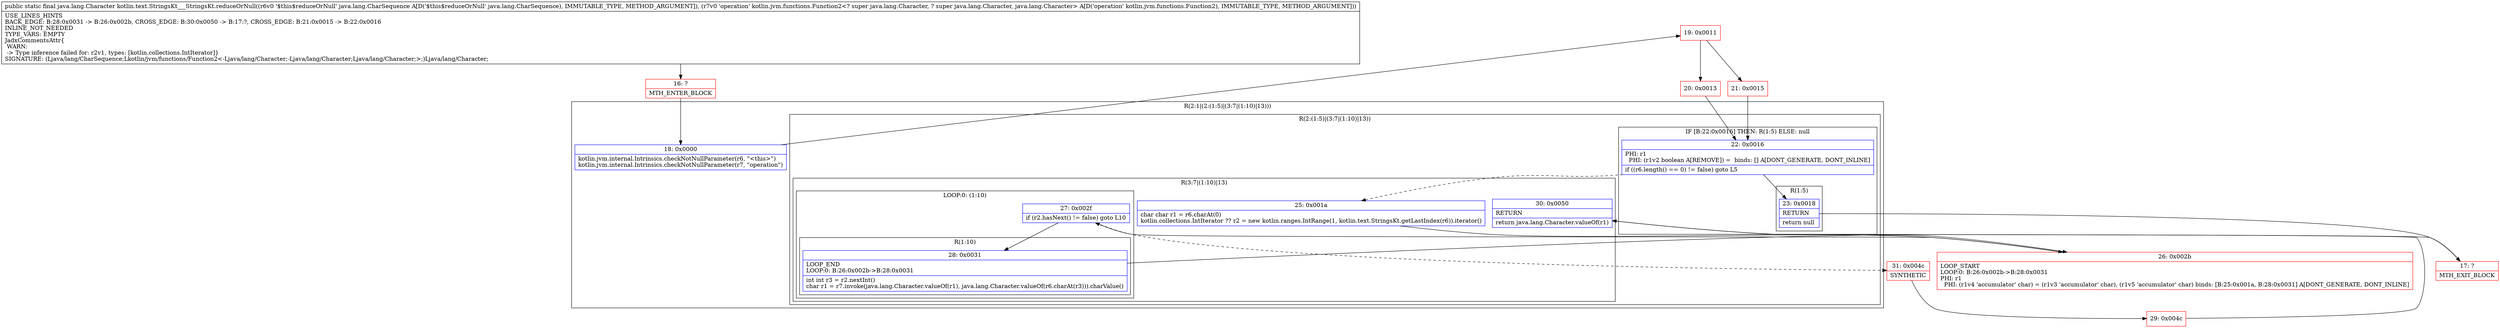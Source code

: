 digraph "CFG forkotlin.text.StringsKt___StringsKt.reduceOrNull(Ljava\/lang\/CharSequence;Lkotlin\/jvm\/functions\/Function2;)Ljava\/lang\/Character;" {
subgraph cluster_Region_929641331 {
label = "R(2:1|(2:(1:5)|(3:7|(1:10)|13)))";
node [shape=record,color=blue];
Node_18 [shape=record,label="{18\:\ 0x0000|kotlin.jvm.internal.Intrinsics.checkNotNullParameter(r6, \"\<this\>\")\lkotlin.jvm.internal.Intrinsics.checkNotNullParameter(r7, \"operation\")\l}"];
subgraph cluster_Region_719491731 {
label = "R(2:(1:5)|(3:7|(1:10)|13))";
node [shape=record,color=blue];
subgraph cluster_IfRegion_435326597 {
label = "IF [B:22:0x0016] THEN: R(1:5) ELSE: null";
node [shape=record,color=blue];
Node_22 [shape=record,label="{22\:\ 0x0016|PHI: r1 \l  PHI: (r1v2 boolean A[REMOVE]) =  binds: [] A[DONT_GENERATE, DONT_INLINE]\l|if ((r6.length() == 0) != false) goto L5\l}"];
subgraph cluster_Region_835843507 {
label = "R(1:5)";
node [shape=record,color=blue];
Node_23 [shape=record,label="{23\:\ 0x0018|RETURN\l|return null\l}"];
}
}
subgraph cluster_Region_1621578029 {
label = "R(3:7|(1:10)|13)";
node [shape=record,color=blue];
Node_25 [shape=record,label="{25\:\ 0x001a|char char r1 = r6.charAt(0)\lkotlin.collections.IntIterator ?? r2 = new kotlin.ranges.IntRange(1, kotlin.text.StringsKt.getLastIndex(r6)).iterator()\l}"];
subgraph cluster_LoopRegion_1630569900 {
label = "LOOP:0: (1:10)";
node [shape=record,color=blue];
Node_27 [shape=record,label="{27\:\ 0x002f|if (r2.hasNext() != false) goto L10\l}"];
subgraph cluster_Region_1416298138 {
label = "R(1:10)";
node [shape=record,color=blue];
Node_28 [shape=record,label="{28\:\ 0x0031|LOOP_END\lLOOP:0: B:26:0x002b\-\>B:28:0x0031\l|int int r3 = r2.nextInt()\lchar r1 = r7.invoke(java.lang.Character.valueOf(r1), java.lang.Character.valueOf(r6.charAt(r3))).charValue()\l}"];
}
}
Node_30 [shape=record,label="{30\:\ 0x0050|RETURN\l|return java.lang.Character.valueOf(r1)\l}"];
}
}
}
Node_16 [shape=record,color=red,label="{16\:\ ?|MTH_ENTER_BLOCK\l}"];
Node_19 [shape=record,color=red,label="{19\:\ 0x0011}"];
Node_20 [shape=record,color=red,label="{20\:\ 0x0013}"];
Node_17 [shape=record,color=red,label="{17\:\ ?|MTH_EXIT_BLOCK\l}"];
Node_26 [shape=record,color=red,label="{26\:\ 0x002b|LOOP_START\lLOOP:0: B:26:0x002b\-\>B:28:0x0031\lPHI: r1 \l  PHI: (r1v4 'accumulator' char) = (r1v3 'accumulator' char), (r1v5 'accumulator' char) binds: [B:25:0x001a, B:28:0x0031] A[DONT_GENERATE, DONT_INLINE]\l}"];
Node_31 [shape=record,color=red,label="{31\:\ 0x004c|SYNTHETIC\l}"];
Node_29 [shape=record,color=red,label="{29\:\ 0x004c}"];
Node_21 [shape=record,color=red,label="{21\:\ 0x0015}"];
MethodNode[shape=record,label="{public static final java.lang.Character kotlin.text.StringsKt___StringsKt.reduceOrNull((r6v0 '$this$reduceOrNull' java.lang.CharSequence A[D('$this$reduceOrNull' java.lang.CharSequence), IMMUTABLE_TYPE, METHOD_ARGUMENT]), (r7v0 'operation' kotlin.jvm.functions.Function2\<? super java.lang.Character, ? super java.lang.Character, java.lang.Character\> A[D('operation' kotlin.jvm.functions.Function2), IMMUTABLE_TYPE, METHOD_ARGUMENT]))  | USE_LINES_HINTS\lBACK_EDGE: B:28:0x0031 \-\> B:26:0x002b, CROSS_EDGE: B:30:0x0050 \-\> B:17:?, CROSS_EDGE: B:21:0x0015 \-\> B:22:0x0016\lINLINE_NOT_NEEDED\lTYPE_VARS: EMPTY\lJadxCommentsAttr\{\l WARN: \l \-\> Type inference failed for: r2v1, types: [kotlin.collections.IntIterator]\}\lSIGNATURE: (Ljava\/lang\/CharSequence;Lkotlin\/jvm\/functions\/Function2\<\-Ljava\/lang\/Character;\-Ljava\/lang\/Character;Ljava\/lang\/Character;\>;)Ljava\/lang\/Character;\l}"];
MethodNode -> Node_16;Node_18 -> Node_19;
Node_22 -> Node_23;
Node_22 -> Node_25[style=dashed];
Node_23 -> Node_17;
Node_25 -> Node_26;
Node_27 -> Node_28;
Node_27 -> Node_31[style=dashed];
Node_28 -> Node_26;
Node_30 -> Node_17;
Node_16 -> Node_18;
Node_19 -> Node_20;
Node_19 -> Node_21;
Node_20 -> Node_22;
Node_26 -> Node_27;
Node_31 -> Node_29;
Node_29 -> Node_30;
Node_21 -> Node_22;
}

